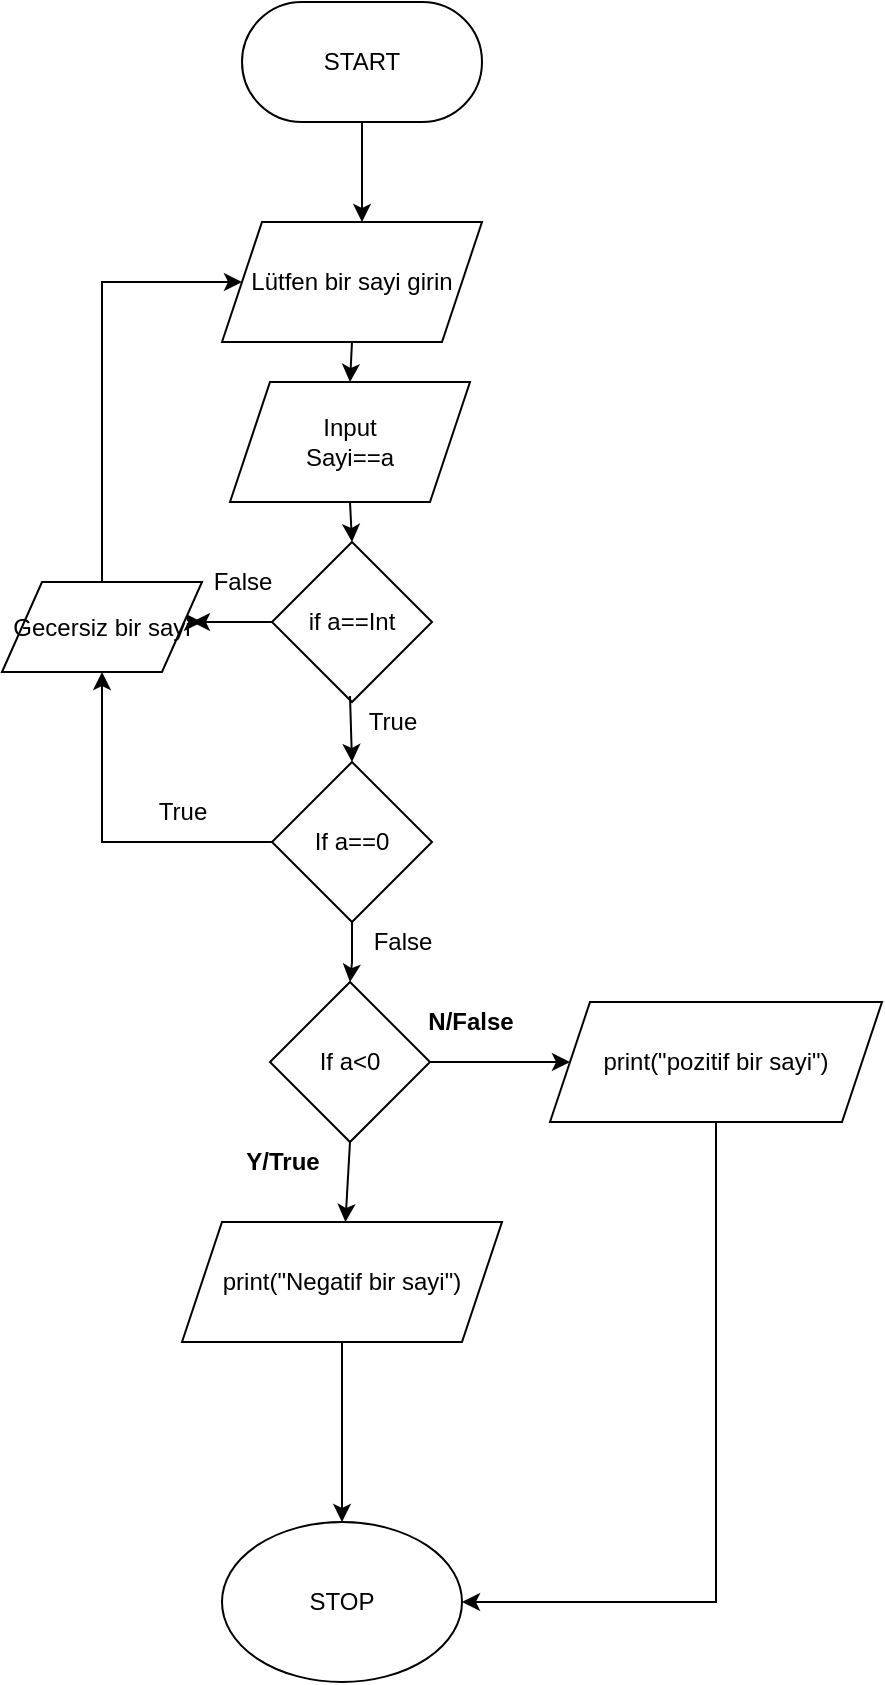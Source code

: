 <mxfile version="16.5.6"><diagram id="idui1HIRXXXfnUpkMWJX" name="Page-1"><mxGraphModel dx="946" dy="650" grid="1" gridSize="10" guides="1" tooltips="1" connect="1" arrows="1" fold="1" page="1" pageScale="1" pageWidth="827" pageHeight="1169" math="0" shadow="0"><root><mxCell id="0"/><mxCell id="1" parent="0"/><mxCell id="yWSOutvhcovh_iJUEM-R-1" value="START" style="rounded=1;whiteSpace=wrap;html=1;arcSize=50;" parent="1" vertex="1"><mxGeometry x="300" y="40" width="120" height="60" as="geometry"/></mxCell><mxCell id="yWSOutvhcovh_iJUEM-R-3" value="" style="endArrow=classic;html=1;rounded=0;exitX=0.5;exitY=1;exitDx=0;exitDy=0;entryX=0.5;entryY=0;entryDx=0;entryDy=0;" parent="1" source="yWSOutvhcovh_iJUEM-R-1" edge="1"><mxGeometry width="50" height="50" relative="1" as="geometry"><mxPoint x="390" y="360" as="sourcePoint"/><mxPoint x="360" y="150" as="targetPoint"/></mxGeometry></mxCell><mxCell id="yWSOutvhcovh_iJUEM-R-4" value="Lütfen bir sayi girin" style="shape=parallelogram;perimeter=parallelogramPerimeter;whiteSpace=wrap;html=1;fixedSize=1;" parent="1" vertex="1"><mxGeometry x="290" y="150" width="130" height="60" as="geometry"/></mxCell><mxCell id="yWSOutvhcovh_iJUEM-R-5" value="Input&lt;br&gt;Sayi==a" style="shape=parallelogram;perimeter=parallelogramPerimeter;whiteSpace=wrap;html=1;fixedSize=1;" parent="1" vertex="1"><mxGeometry x="294" y="230" width="120" height="60" as="geometry"/></mxCell><mxCell id="yWSOutvhcovh_iJUEM-R-9" value="If a==0" style="rhombus;whiteSpace=wrap;html=1;" parent="1" vertex="1"><mxGeometry x="315" y="420" width="80" height="80" as="geometry"/></mxCell><mxCell id="yWSOutvhcovh_iJUEM-R-10" value="" style="endArrow=classic;html=1;rounded=0;exitX=0;exitY=0.5;exitDx=0;exitDy=0;entryX=0.5;entryY=1;entryDx=0;entryDy=0;" parent="1" source="yWSOutvhcovh_iJUEM-R-9" target="yWSOutvhcovh_iJUEM-R-29" edge="1"><mxGeometry width="50" height="50" relative="1" as="geometry"><mxPoint x="390" y="450" as="sourcePoint"/><mxPoint x="210" y="460" as="targetPoint"/><Array as="points"><mxPoint x="230" y="460"/></Array></mxGeometry></mxCell><mxCell id="yWSOutvhcovh_iJUEM-R-11" value="True" style="text;html=1;align=center;verticalAlign=middle;resizable=0;points=[];autosize=1;strokeColor=none;fillColor=none;" parent="1" vertex="1"><mxGeometry x="250" y="435" width="40" height="20" as="geometry"/></mxCell><mxCell id="yWSOutvhcovh_iJUEM-R-16" value="False&lt;br&gt;" style="text;html=1;align=center;verticalAlign=middle;resizable=0;points=[];autosize=1;strokeColor=none;fillColor=none;" parent="1" vertex="1"><mxGeometry x="355" y="500" width="50" height="20" as="geometry"/></mxCell><mxCell id="yWSOutvhcovh_iJUEM-R-19" value="" style="endArrow=classic;html=1;rounded=0;exitX=0.5;exitY=1;exitDx=0;exitDy=0;entryX=0.5;entryY=0;entryDx=0;entryDy=0;" parent="1" source="yWSOutvhcovh_iJUEM-R-9" edge="1"><mxGeometry width="50" height="50" relative="1" as="geometry"><mxPoint x="390" y="460" as="sourcePoint"/><mxPoint x="354" y="530" as="targetPoint"/><Array as="points"><mxPoint x="355" y="520"/></Array></mxGeometry></mxCell><mxCell id="yWSOutvhcovh_iJUEM-R-21" value="STOP" style="ellipse;whiteSpace=wrap;html=1;" parent="1" vertex="1"><mxGeometry x="290" y="800" width="120" height="80" as="geometry"/></mxCell><mxCell id="yWSOutvhcovh_iJUEM-R-26" value="" style="edgeStyle=orthogonalEdgeStyle;rounded=0;orthogonalLoop=1;jettySize=auto;html=1;" parent="1" source="yWSOutvhcovh_iJUEM-R-23" edge="1"><mxGeometry relative="1" as="geometry"><mxPoint x="275" y="350" as="targetPoint"/></mxGeometry></mxCell><mxCell id="yWSOutvhcovh_iJUEM-R-23" value="if a==Int" style="rhombus;whiteSpace=wrap;html=1;" parent="1" vertex="1"><mxGeometry x="315" y="310" width="80" height="80" as="geometry"/></mxCell><mxCell id="yWSOutvhcovh_iJUEM-R-27" style="edgeStyle=orthogonalEdgeStyle;rounded=0;orthogonalLoop=1;jettySize=auto;html=1;" parent="1" edge="1"><mxGeometry relative="1" as="geometry"><mxPoint x="280" y="350" as="targetPoint"/><mxPoint x="275" y="350" as="sourcePoint"/></mxGeometry></mxCell><mxCell id="yWSOutvhcovh_iJUEM-R-32" style="edgeStyle=orthogonalEdgeStyle;rounded=0;orthogonalLoop=1;jettySize=auto;html=1;" parent="1" source="yWSOutvhcovh_iJUEM-R-29" target="yWSOutvhcovh_iJUEM-R-4" edge="1"><mxGeometry relative="1" as="geometry"><mxPoint x="230" y="180" as="targetPoint"/><Array as="points"><mxPoint x="230" y="180"/></Array></mxGeometry></mxCell><mxCell id="yWSOutvhcovh_iJUEM-R-29" value="Gecersiz bir sayi" style="shape=parallelogram;perimeter=parallelogramPerimeter;whiteSpace=wrap;html=1;fixedSize=1;" parent="1" vertex="1"><mxGeometry x="180" y="330" width="100" height="45" as="geometry"/></mxCell><mxCell id="yWSOutvhcovh_iJUEM-R-33" value="False" style="text;html=1;align=center;verticalAlign=middle;resizable=0;points=[];autosize=1;strokeColor=none;fillColor=none;" parent="1" vertex="1"><mxGeometry x="275" y="320" width="50" height="20" as="geometry"/></mxCell><mxCell id="yWSOutvhcovh_iJUEM-R-35" value="True" style="text;html=1;align=center;verticalAlign=middle;resizable=0;points=[];autosize=1;strokeColor=none;fillColor=none;" parent="1" vertex="1"><mxGeometry x="355" y="390" width="40" height="20" as="geometry"/></mxCell><mxCell id="yWSOutvhcovh_iJUEM-R-43" value="" style="endArrow=classic;html=1;rounded=0;exitX=0.5;exitY=1;exitDx=0;exitDy=0;entryX=0.5;entryY=0;entryDx=0;entryDy=0;" parent="1" source="yWSOutvhcovh_iJUEM-R-4" target="yWSOutvhcovh_iJUEM-R-5" edge="1"><mxGeometry width="50" height="50" relative="1" as="geometry"><mxPoint x="390" y="390" as="sourcePoint"/><mxPoint x="440" y="340" as="targetPoint"/></mxGeometry></mxCell><mxCell id="yWSOutvhcovh_iJUEM-R-44" value="" style="endArrow=classic;html=1;rounded=0;exitX=0.5;exitY=1;exitDx=0;exitDy=0;entryX=0.5;entryY=0;entryDx=0;entryDy=0;" parent="1" source="yWSOutvhcovh_iJUEM-R-5" target="yWSOutvhcovh_iJUEM-R-23" edge="1"><mxGeometry width="50" height="50" relative="1" as="geometry"><mxPoint x="390" y="390" as="sourcePoint"/><mxPoint x="440" y="340" as="targetPoint"/></mxGeometry></mxCell><mxCell id="yWSOutvhcovh_iJUEM-R-45" value="" style="endArrow=classic;html=1;rounded=0;exitX=-0.025;exitY=-0.15;exitDx=0;exitDy=0;exitPerimeter=0;entryX=0.5;entryY=0;entryDx=0;entryDy=0;" parent="1" source="yWSOutvhcovh_iJUEM-R-35" target="yWSOutvhcovh_iJUEM-R-9" edge="1"><mxGeometry width="50" height="50" relative="1" as="geometry"><mxPoint x="390" y="390" as="sourcePoint"/><mxPoint x="440" y="340" as="targetPoint"/></mxGeometry></mxCell><mxCell id="psPJWyRMNGrSYsyouX8n-2" value="" style="edgeStyle=orthogonalEdgeStyle;rounded=0;orthogonalLoop=1;jettySize=auto;html=1;" edge="1" parent="1" source="yWSOutvhcovh_iJUEM-R-46" target="psPJWyRMNGrSYsyouX8n-1"><mxGeometry relative="1" as="geometry"/></mxCell><mxCell id="yWSOutvhcovh_iJUEM-R-46" value="If a&amp;lt;0" style="rhombus;whiteSpace=wrap;html=1;" parent="1" vertex="1"><mxGeometry x="314" y="530" width="80" height="80" as="geometry"/></mxCell><mxCell id="psPJWyRMNGrSYsyouX8n-1" value="print(&quot;pozitif bir sayi&quot;)" style="shape=parallelogram;perimeter=parallelogramPerimeter;whiteSpace=wrap;html=1;fixedSize=1;" vertex="1" parent="1"><mxGeometry x="454" y="540" width="166" height="60" as="geometry"/></mxCell><mxCell id="psPJWyRMNGrSYsyouX8n-3" value="N/False" style="text;html=1;align=center;verticalAlign=middle;resizable=0;points=[];autosize=1;strokeColor=none;fillColor=none;fontStyle=1" vertex="1" parent="1"><mxGeometry x="384" y="540" width="60" height="20" as="geometry"/></mxCell><mxCell id="psPJWyRMNGrSYsyouX8n-4" value="" style="endArrow=classic;html=1;rounded=0;exitX=0.5;exitY=1;exitDx=0;exitDy=0;entryX=1;entryY=0.5;entryDx=0;entryDy=0;" edge="1" parent="1" source="psPJWyRMNGrSYsyouX8n-1" target="yWSOutvhcovh_iJUEM-R-21"><mxGeometry width="50" height="50" relative="1" as="geometry"><mxPoint x="390" y="700" as="sourcePoint"/><mxPoint x="440" y="650" as="targetPoint"/><Array as="points"><mxPoint x="537" y="840"/></Array></mxGeometry></mxCell><mxCell id="psPJWyRMNGrSYsyouX8n-5" value="" style="endArrow=classic;html=1;rounded=0;exitX=0.5;exitY=1;exitDx=0;exitDy=0;" edge="1" parent="1" source="yWSOutvhcovh_iJUEM-R-46" target="psPJWyRMNGrSYsyouX8n-6"><mxGeometry width="50" height="50" relative="1" as="geometry"><mxPoint x="390" y="700" as="sourcePoint"/><mxPoint x="354" y="650" as="targetPoint"/></mxGeometry></mxCell><mxCell id="psPJWyRMNGrSYsyouX8n-6" value="print(&quot;Negatif bir sayi&quot;)" style="shape=parallelogram;perimeter=parallelogramPerimeter;whiteSpace=wrap;html=1;fixedSize=1;" vertex="1" parent="1"><mxGeometry x="270" y="650" width="160" height="60" as="geometry"/></mxCell><mxCell id="psPJWyRMNGrSYsyouX8n-7" value="Y/True" style="text;html=1;align=center;verticalAlign=middle;resizable=0;points=[];autosize=1;strokeColor=none;fillColor=none;fontStyle=1" vertex="1" parent="1"><mxGeometry x="295" y="610" width="50" height="20" as="geometry"/></mxCell><mxCell id="psPJWyRMNGrSYsyouX8n-8" value="" style="endArrow=classic;html=1;rounded=0;exitX=0.5;exitY=1;exitDx=0;exitDy=0;" edge="1" parent="1" source="psPJWyRMNGrSYsyouX8n-6" target="yWSOutvhcovh_iJUEM-R-21"><mxGeometry width="50" height="50" relative="1" as="geometry"><mxPoint x="390" y="700" as="sourcePoint"/><mxPoint x="440" y="650" as="targetPoint"/></mxGeometry></mxCell></root></mxGraphModel></diagram></mxfile>